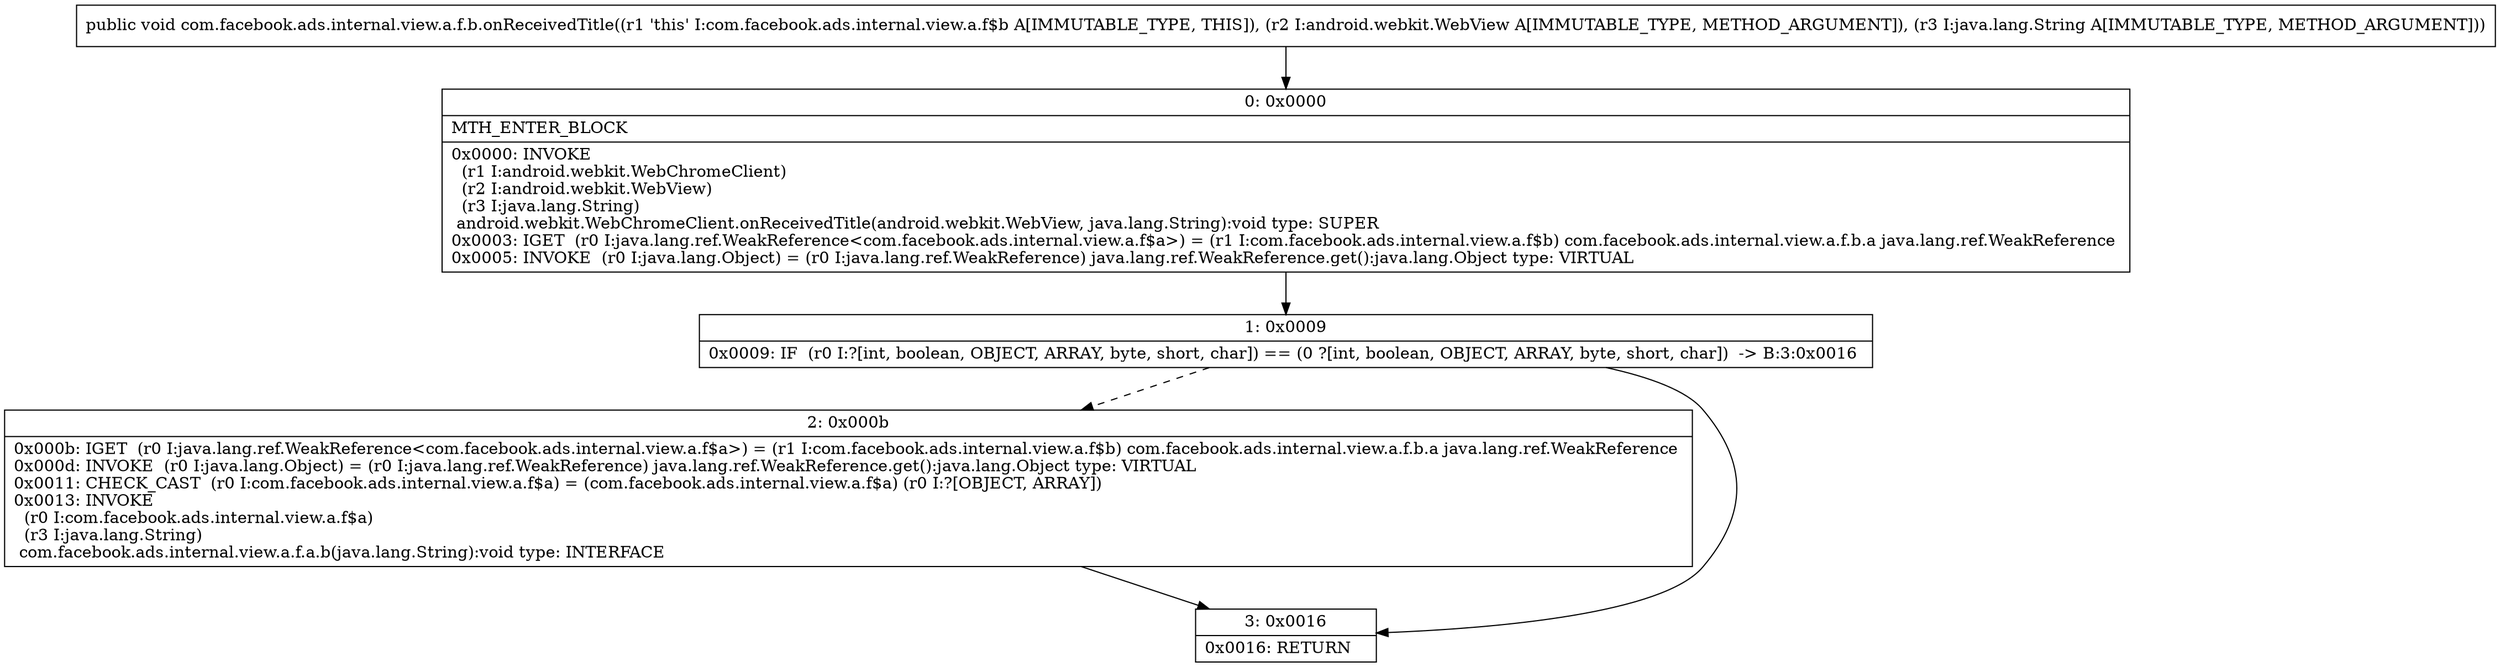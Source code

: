 digraph "CFG forcom.facebook.ads.internal.view.a.f.b.onReceivedTitle(Landroid\/webkit\/WebView;Ljava\/lang\/String;)V" {
Node_0 [shape=record,label="{0\:\ 0x0000|MTH_ENTER_BLOCK\l|0x0000: INVOKE  \l  (r1 I:android.webkit.WebChromeClient)\l  (r2 I:android.webkit.WebView)\l  (r3 I:java.lang.String)\l android.webkit.WebChromeClient.onReceivedTitle(android.webkit.WebView, java.lang.String):void type: SUPER \l0x0003: IGET  (r0 I:java.lang.ref.WeakReference\<com.facebook.ads.internal.view.a.f$a\>) = (r1 I:com.facebook.ads.internal.view.a.f$b) com.facebook.ads.internal.view.a.f.b.a java.lang.ref.WeakReference \l0x0005: INVOKE  (r0 I:java.lang.Object) = (r0 I:java.lang.ref.WeakReference) java.lang.ref.WeakReference.get():java.lang.Object type: VIRTUAL \l}"];
Node_1 [shape=record,label="{1\:\ 0x0009|0x0009: IF  (r0 I:?[int, boolean, OBJECT, ARRAY, byte, short, char]) == (0 ?[int, boolean, OBJECT, ARRAY, byte, short, char])  \-\> B:3:0x0016 \l}"];
Node_2 [shape=record,label="{2\:\ 0x000b|0x000b: IGET  (r0 I:java.lang.ref.WeakReference\<com.facebook.ads.internal.view.a.f$a\>) = (r1 I:com.facebook.ads.internal.view.a.f$b) com.facebook.ads.internal.view.a.f.b.a java.lang.ref.WeakReference \l0x000d: INVOKE  (r0 I:java.lang.Object) = (r0 I:java.lang.ref.WeakReference) java.lang.ref.WeakReference.get():java.lang.Object type: VIRTUAL \l0x0011: CHECK_CAST  (r0 I:com.facebook.ads.internal.view.a.f$a) = (com.facebook.ads.internal.view.a.f$a) (r0 I:?[OBJECT, ARRAY]) \l0x0013: INVOKE  \l  (r0 I:com.facebook.ads.internal.view.a.f$a)\l  (r3 I:java.lang.String)\l com.facebook.ads.internal.view.a.f.a.b(java.lang.String):void type: INTERFACE \l}"];
Node_3 [shape=record,label="{3\:\ 0x0016|0x0016: RETURN   \l}"];
MethodNode[shape=record,label="{public void com.facebook.ads.internal.view.a.f.b.onReceivedTitle((r1 'this' I:com.facebook.ads.internal.view.a.f$b A[IMMUTABLE_TYPE, THIS]), (r2 I:android.webkit.WebView A[IMMUTABLE_TYPE, METHOD_ARGUMENT]), (r3 I:java.lang.String A[IMMUTABLE_TYPE, METHOD_ARGUMENT])) }"];
MethodNode -> Node_0;
Node_0 -> Node_1;
Node_1 -> Node_2[style=dashed];
Node_1 -> Node_3;
Node_2 -> Node_3;
}

